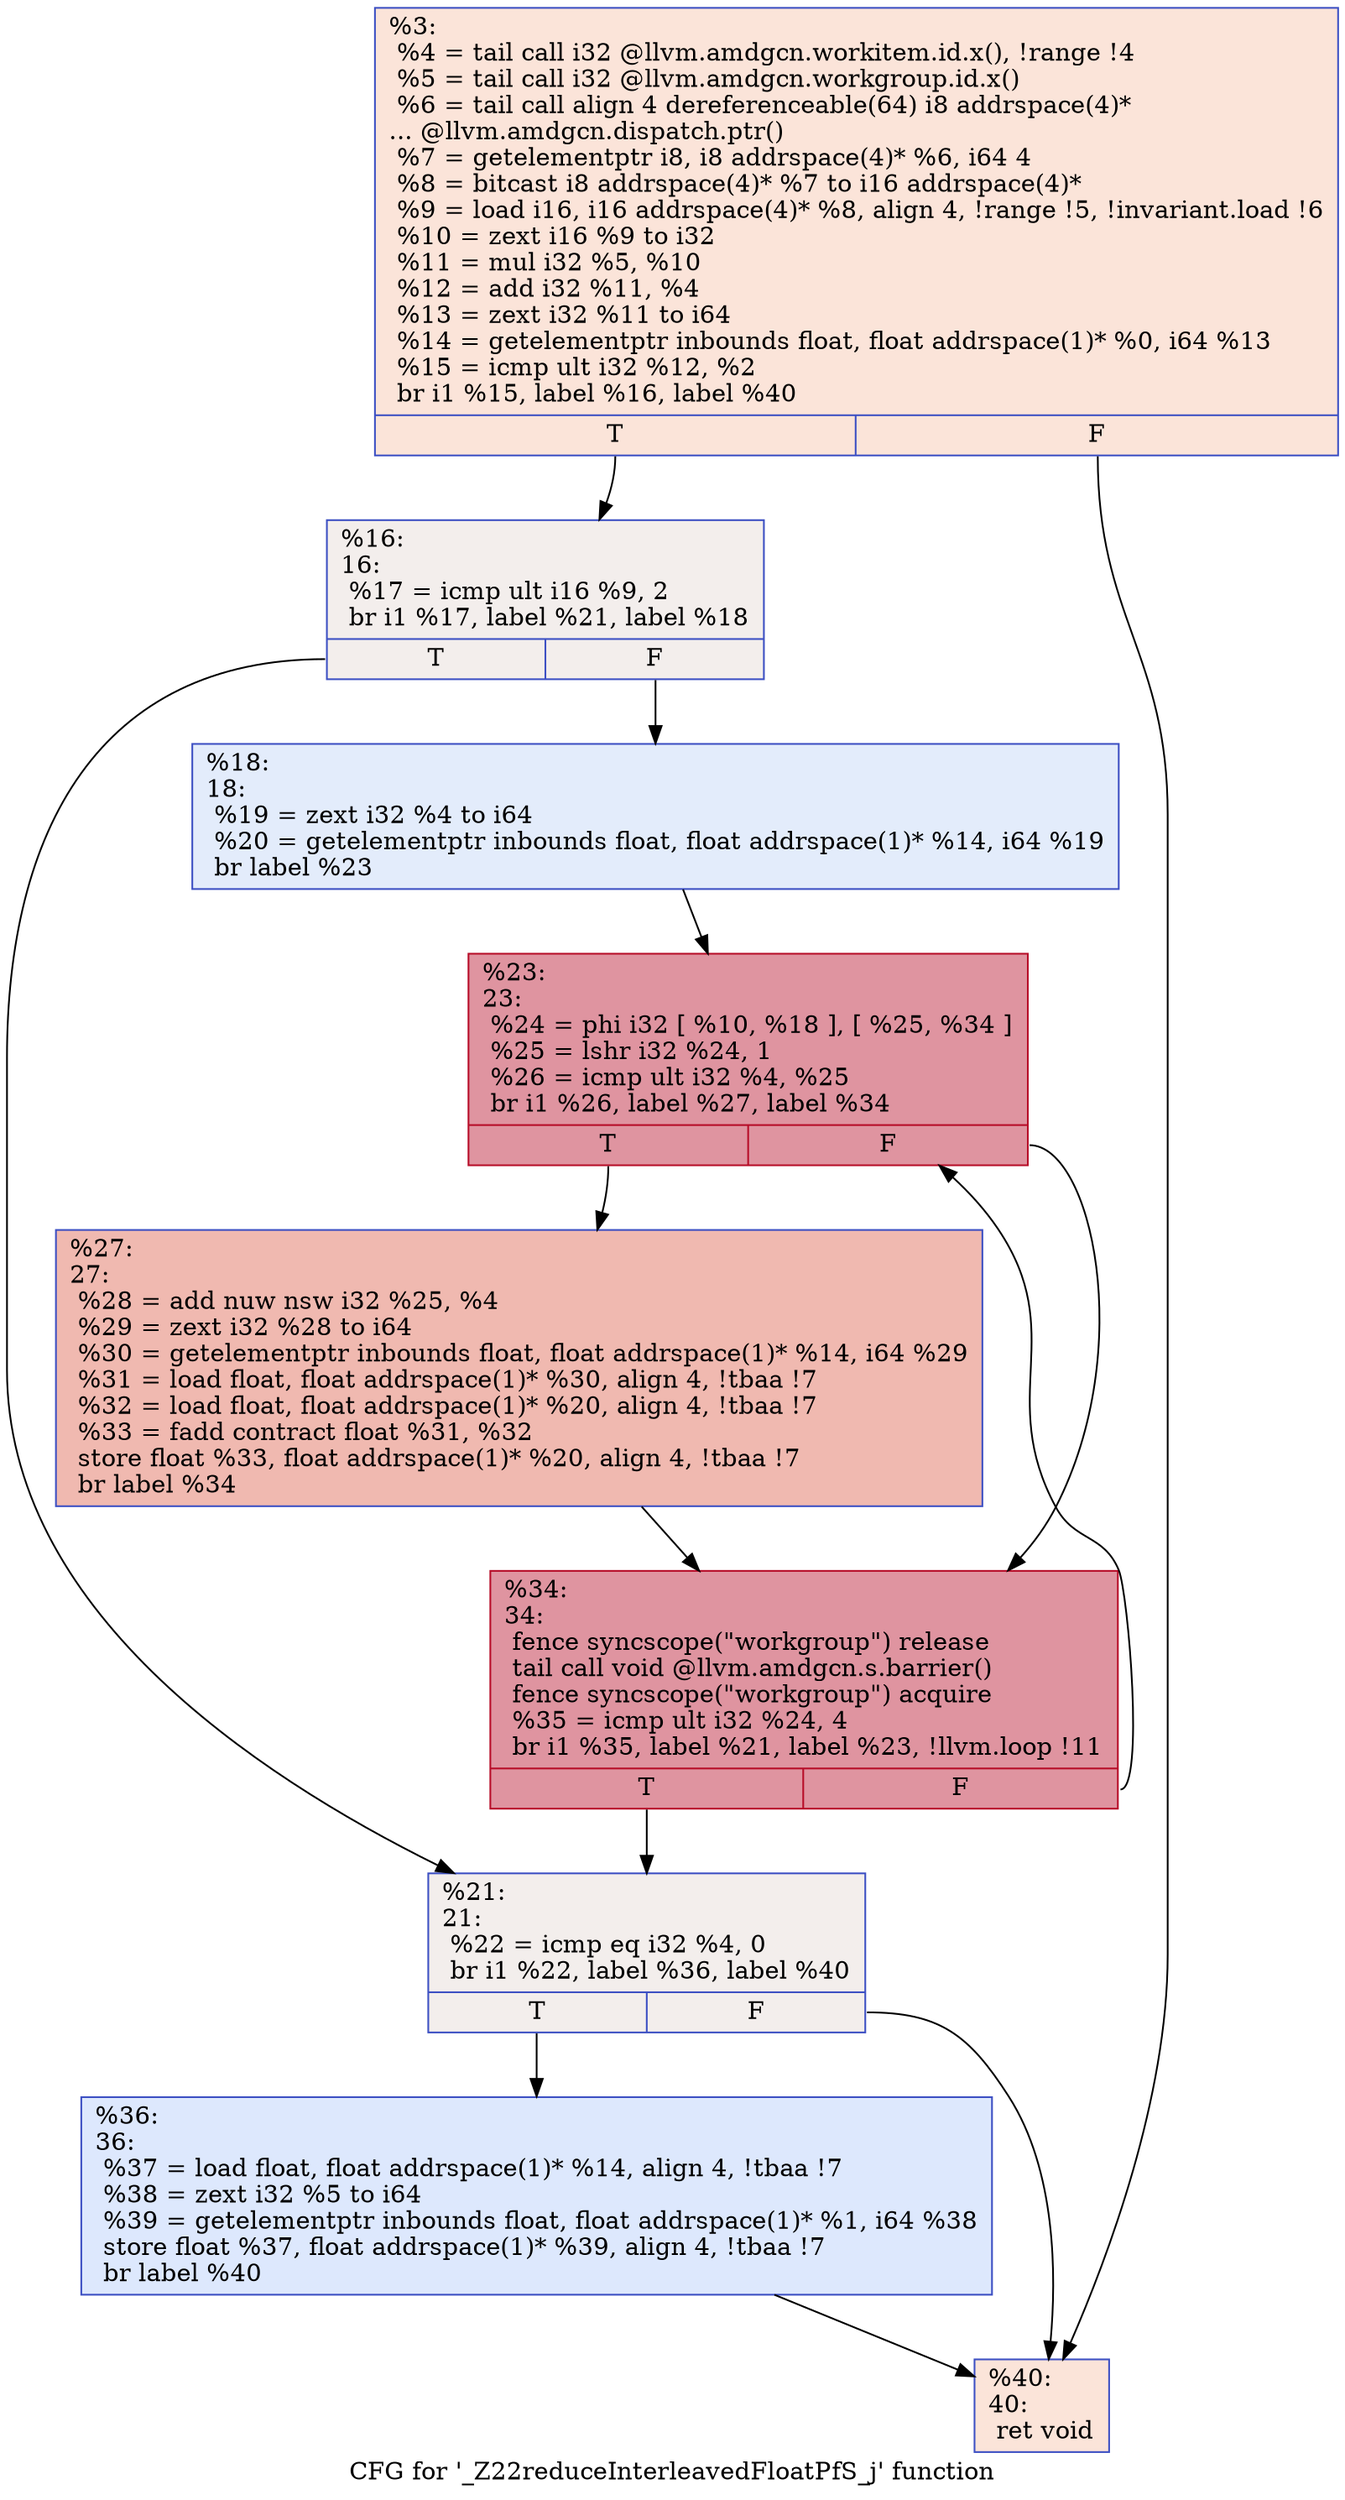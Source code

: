 digraph "CFG for '_Z22reduceInterleavedFloatPfS_j' function" {
	label="CFG for '_Z22reduceInterleavedFloatPfS_j' function";

	Node0x5759610 [shape=record,color="#3d50c3ff", style=filled, fillcolor="#f5c1a970",label="{%3:\l  %4 = tail call i32 @llvm.amdgcn.workitem.id.x(), !range !4\l  %5 = tail call i32 @llvm.amdgcn.workgroup.id.x()\l  %6 = tail call align 4 dereferenceable(64) i8 addrspace(4)*\l... @llvm.amdgcn.dispatch.ptr()\l  %7 = getelementptr i8, i8 addrspace(4)* %6, i64 4\l  %8 = bitcast i8 addrspace(4)* %7 to i16 addrspace(4)*\l  %9 = load i16, i16 addrspace(4)* %8, align 4, !range !5, !invariant.load !6\l  %10 = zext i16 %9 to i32\l  %11 = mul i32 %5, %10\l  %12 = add i32 %11, %4\l  %13 = zext i32 %11 to i64\l  %14 = getelementptr inbounds float, float addrspace(1)* %0, i64 %13\l  %15 = icmp ult i32 %12, %2\l  br i1 %15, label %16, label %40\l|{<s0>T|<s1>F}}"];
	Node0x5759610:s0 -> Node0x575a3a0;
	Node0x5759610:s1 -> Node0x575b6b0;
	Node0x575a3a0 [shape=record,color="#3d50c3ff", style=filled, fillcolor="#e3d9d370",label="{%16:\l16:                                               \l  %17 = icmp ult i16 %9, 2\l  br i1 %17, label %21, label %18\l|{<s0>T|<s1>F}}"];
	Node0x575a3a0:s0 -> Node0x575b900;
	Node0x575a3a0:s1 -> Node0x575b950;
	Node0x575b950 [shape=record,color="#3d50c3ff", style=filled, fillcolor="#bfd3f670",label="{%18:\l18:                                               \l  %19 = zext i32 %4 to i64\l  %20 = getelementptr inbounds float, float addrspace(1)* %14, i64 %19\l  br label %23\l}"];
	Node0x575b950 -> Node0x575bba0;
	Node0x575b900 [shape=record,color="#3d50c3ff", style=filled, fillcolor="#e3d9d370",label="{%21:\l21:                                               \l  %22 = icmp eq i32 %4, 0\l  br i1 %22, label %36, label %40\l|{<s0>T|<s1>F}}"];
	Node0x575b900:s0 -> Node0x575bd20;
	Node0x575b900:s1 -> Node0x575b6b0;
	Node0x575bba0 [shape=record,color="#b70d28ff", style=filled, fillcolor="#b70d2870",label="{%23:\l23:                                               \l  %24 = phi i32 [ %10, %18 ], [ %25, %34 ]\l  %25 = lshr i32 %24, 1\l  %26 = icmp ult i32 %4, %25\l  br i1 %26, label %27, label %34\l|{<s0>T|<s1>F}}"];
	Node0x575bba0:s0 -> Node0x575c0e0;
	Node0x575bba0:s1 -> Node0x575be50;
	Node0x575c0e0 [shape=record,color="#3d50c3ff", style=filled, fillcolor="#de614d70",label="{%27:\l27:                                               \l  %28 = add nuw nsw i32 %25, %4\l  %29 = zext i32 %28 to i64\l  %30 = getelementptr inbounds float, float addrspace(1)* %14, i64 %29\l  %31 = load float, float addrspace(1)* %30, align 4, !tbaa !7\l  %32 = load float, float addrspace(1)* %20, align 4, !tbaa !7\l  %33 = fadd contract float %31, %32\l  store float %33, float addrspace(1)* %20, align 4, !tbaa !7\l  br label %34\l}"];
	Node0x575c0e0 -> Node0x575be50;
	Node0x575be50 [shape=record,color="#b70d28ff", style=filled, fillcolor="#b70d2870",label="{%34:\l34:                                               \l  fence syncscope(\"workgroup\") release\l  tail call void @llvm.amdgcn.s.barrier()\l  fence syncscope(\"workgroup\") acquire\l  %35 = icmp ult i32 %24, 4\l  br i1 %35, label %21, label %23, !llvm.loop !11\l|{<s0>T|<s1>F}}"];
	Node0x575be50:s0 -> Node0x575b900;
	Node0x575be50:s1 -> Node0x575bba0;
	Node0x575bd20 [shape=record,color="#3d50c3ff", style=filled, fillcolor="#b2ccfb70",label="{%36:\l36:                                               \l  %37 = load float, float addrspace(1)* %14, align 4, !tbaa !7\l  %38 = zext i32 %5 to i64\l  %39 = getelementptr inbounds float, float addrspace(1)* %1, i64 %38\l  store float %37, float addrspace(1)* %39, align 4, !tbaa !7\l  br label %40\l}"];
	Node0x575bd20 -> Node0x575b6b0;
	Node0x575b6b0 [shape=record,color="#3d50c3ff", style=filled, fillcolor="#f5c1a970",label="{%40:\l40:                                               \l  ret void\l}"];
}
